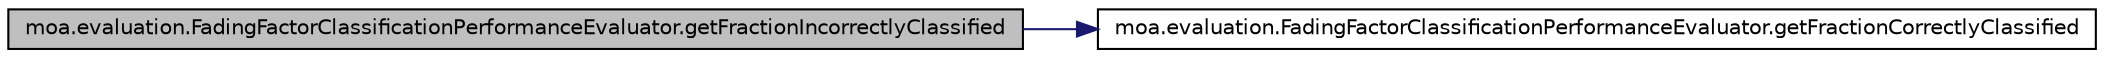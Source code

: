digraph G
{
  edge [fontname="Helvetica",fontsize="10",labelfontname="Helvetica",labelfontsize="10"];
  node [fontname="Helvetica",fontsize="10",shape=record];
  rankdir=LR;
  Node1 [label="moa.evaluation.FadingFactorClassificationPerformanceEvaluator.getFractionIncorrectlyClassified",height=0.2,width=0.4,color="black", fillcolor="grey75", style="filled" fontcolor="black"];
  Node1 -> Node2 [color="midnightblue",fontsize="10",style="solid",fontname="Helvetica"];
  Node2 [label="moa.evaluation.FadingFactorClassificationPerformanceEvaluator.getFractionCorrectlyClassified",height=0.2,width=0.4,color="black", fillcolor="white", style="filled",URL="$classmoa_1_1evaluation_1_1FadingFactorClassificationPerformanceEvaluator.html#acb79e684c27c5a12e91cc87d1583086d"];
}
